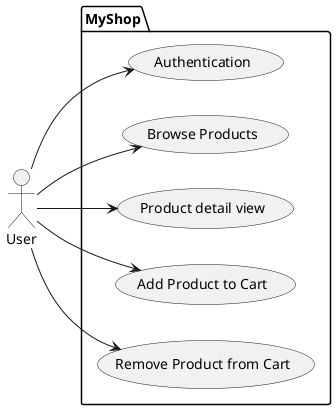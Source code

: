 @startuml
left to right direction
actor User as u


package "MyShop" {
  usecase "Authentication" as UC1
  usecase "Browse Products" as UC2
  usecase "Product detail view" as UC3
  usecase "Add Product to Cart" as UC4
  usecase "Remove Product from Cart" as UC5

}

u --> UC1
u --> UC2
u --> UC3
u --> UC4
u --> UC5

@enduml
